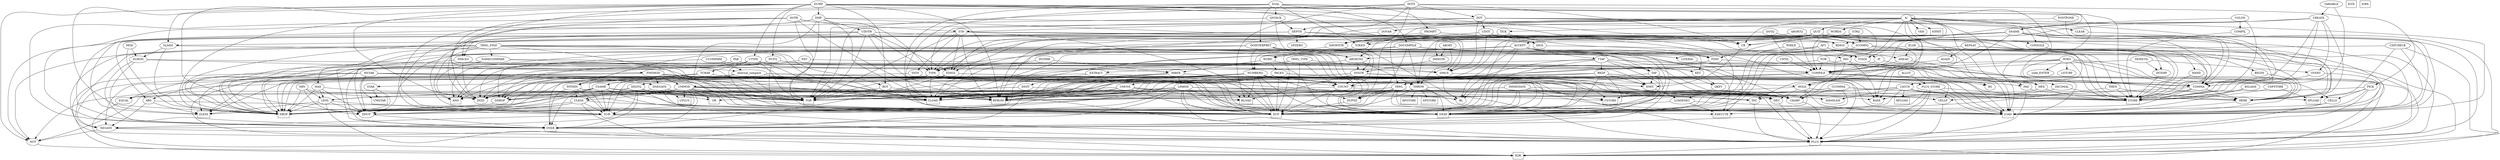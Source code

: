 strict digraph words {
"IOINIT" [shape=box]
"IOTX" [shape=box]
"IORX" [shape=box]
"EXECUTE" [shape=box]
"STORE" [shape=box]
"CSTORE" [shape=box]
"LOAD" [shape=box]
"CLOAD" [shape=box]
"RFROM" [shape=box]
"TOR" [shape=box]
"RLOAD" [shape=box]
"SPLOAD" [shape=box]
"SPSTORE" [shape=box]
"RPLOAD" [shape=box]
"RPSTORE" [shape=box]
"DUP" [shape=box]
"OVER" [shape=box]
"SWAP" [shape=box]
"DROP" [shape=box]
"UPLUS" [shape=box]
"PLUS" [shape=box]
"XOR" [shape=box]
"AND" [shape=box]
"OR" [shape=box]
"ZLESS" [shape=box]
"UMSTAR" [shape=box]
"CATCH" -> "LOAD"
"PACKS" -> "CSTORE"
"IMMEDIATE" -> "OR"
"NUMBERQ" -> "LOAD"
"BKSP" -> "BS"
"FMSMOD" -> "UMMOD"
"BDIGS" -> "PAD"
"NAMECOMPARE" -> "internal_compare"
"SEMICOL" -> "OVERT"
"EMIT" -> "LOADEXEC"
"PLUS_STORE" -> "OVER"
"NUMBERQ" -> "STAR"
"DOSTR" -> "PLUS"
"LPARSE" -> "BL"
"ABORTQ" -> "COMPILE"
"AFT" -> "AHEAD"
"UMMOD" -> "RFROM"
"LOADEXEC" -> "DUP"
"DNEGATE" -> "PLUS"
"NUMBERQ" -> "SWAP"
"WORD" -> "PARSE"
"MOD" -> "DROP"
"PARSE" -> "RFROM"
"TICK" -> "THROW"
"internal_compare" -> "DDROP"
"LESS" -> "SUB"
"SEMICOL" -> "INTERP"
"EDIGS" -> "LOAD"
"BKSP" -> "SUB"
"DUMP" -> "LOAD"
"COMPILE" -> "TOR"
"DOTQ" -> "SCOMPQ"
"DOTR" -> "SUB"
"TYPE" -> "DUP"
"DUMP" -> "DMP"
"DOTS" -> "RLOAD"
"COMPILE" -> "RFROM"
"DOSTR" -> "TOR"
"EVAL" -> "QSTACK"
"UDOTR" -> "RFROM"
"internal_compare" -> "DROP"
"NUMBERQ" -> "DROP"
"EDIGS" -> "SUB"
"DOES" -> "STORE"
"DUMP" -> "BASE"
"SHOWSTR" -> "COUNT"
"SUB" -> "PLUS"
"IMMEDIATE" -> "LOAD"
"WITHIN" -> "RFROM"
"SNAME" -> "SHOWSTR"
"DOT" -> "LOAD"
"CSPCHECK" -> "ABORTNZ"
"NUMBERQ" -> "DEC"
"CCOMMA" -> "STORE"
"DOTS" -> "SHOWSTR"
"BKSP" -> "BL"
"BSLASH" -> "STORE"
"TRWL" -> "DUP"
"DOTS" -> "PICK"
"DIGITQ" -> "RFROM"
"DOCOMPILE" -> "AND"
"DECIMAL" -> "BASE"
"NUMBERQ" -> "RLOAD"
"IMMEDIATE" -> "CLOAD"
"UDOTR" -> "BDIGS"
"PACKS" -> "DUP"
"COMMA" -> "HERE"
"MSTAR" -> "RFROM"
"THROW" -> "STORE"
"SNAME" -> "STORE"
"CMOVE" -> "JNZD"
"LESS" -> "DDUP"
"TYPE" -> "JNZD"
"internal_compare" -> "CHARP"
"OVERT" -> "LOAD"
"CSPSTORE" -> "SPLOAD"
"DOCOMPILE" -> "THROW"
"REPEAT" -> "AGAIN"
"DOTPAR" -> "PARSE"
"COMMA" -> "DUP"
"DOTQ" -> "SHOWSTR"
"UDOTR" -> "TYPE"
"DOTR" -> "TOR"
"TRWL" -> "CELLP"
"THROW" -> "LOAD"
"TTAP" -> "SWAP"
"DOTS" -> "TOR"
"SLMOD" -> "FMSMOD"
"DUMP" -> "RFROM"
"CCOMMA" -> "CHARP"
"SPACE" -> "BL"
"CATCH" -> "RPLOAD"
"DUMP" -> "SPACE"
"NEGATE" -> "PLUS"
"FMSMOD" -> "NEGATE"
"DIGS" -> "DIG"
"UMMOD" -> "JNZD"
"LPARSE" -> "CLOAD"
"DIG" -> "EXTRACT"
"SCOMPQ" -> "PLUS"
"NUFQ" -> "DUP"
"REPEAT" -> "STORE"
"UTYPE" -> "EMIT"
"HOLD" -> "DEC"
"PARSE" -> "SUB"
"INTERP" -> "STORE"
"NUMBERQ" -> "COUNT"
"TYPE" -> "DROP"
"UDOT" -> "DIGS"
"hi" -> "WORDS"
"SPACES" -> "TOR"
"THROW" -> "TOR"
"DOTR" -> "RFROM"
"CCOMMA" -> "HERE"
"DOTS" -> "DEPTH"
"AFT" -> "DROP"
"hi" -> "STORE"
"ACCEPT" -> "TTAP"
"DEPTH" -> "SPZERO"
"DEPTH" -> "SWAP"
"UDOT" -> "TYPE"
"WORDS" -> "LOAD"
"LPARSE" -> "JNZD"
"DUMP" -> "UTYPE"
"MIN" -> "DROP"
"TCHAR" -> "DROP"
"BKSP" -> "XOR"
"CREATE" -> "COMPILE"
"SPACES" -> "MAX"
"DIG" -> "HOLD"
"PARSE" -> "PLUS"
"CATCH" -> "SPLOAD"
"CMOVE" -> "RLOAD"
"PAR" -> "DDROP"
"ABS" -> "DUP"
"LESS" -> "DROP"
"hi" -> "HEX"
"DIGITQ" -> "OVER"
"ULESS" -> "SWAP"
"STATE" -> "LOAD"
"FMSMOD" -> "SWAP"
"QUIT" -> "DUPNZ"
"REPEAT" -> "HERE"
"EVAL" -> "DUP"
"SLMOD" -> "ZLESS"
"ACCEPT" -> "WITHIN"
"UTYPE" -> "DUP"
"NEGATE" -> "NOT"
"DMP" -> "UDOTR"
"DMP" -> "SPACE"
"CMOVE" -> "CHARP"
"HEX" -> "BASE"
"FOR" -> "TOR"
"DOTPAR" -> "TYPE"
"DIGIT" -> "AND"
"DOSTR" -> "SWAP"
"UDOTR" -> "SPACES"
"ACCEPT" -> "KEY"
"AFT" -> "BEGIN"
"DUMP" -> "HEX"
"DOTS" -> "DOT"
"ULESS" -> "XOR"
"internal_compare" -> "SUB"
"EVAL" -> "TOKEN"
"EXTRACT" -> "SWAP"
"CATCH" -> "STORE"
"DIGIT" -> "OVER"
"DUPNZ" -> "DUP"
"VARIABLE" -> "CREATE"
"QSTACK" -> "ABORTNZ"
"DOINTERPRET" -> "AND"
"LESS" -> "ZLESS"
"PACKS" -> "SWAP"
"STR" -> "BDIGS"
"STR" -> "SIGN"
"STR" -> "ABS"
"CMOVE" -> "DDROP"
"HEX" -> "STORE"
"EQUAL" -> "XOR"
"TRWL_TYPE" -> "AND"
"ALLOT" -> "PLUS_STORE"
"SUB" -> "NEGATE"
"MSTAR" -> "DNEGATE"
"PICK" -> "INC"
"SNAME" -> "CHARP"
"FMSMOD" -> "PLUS"
"DMP" -> "DUP"
"DOCOMPILE" -> "FIND"
"VARIABLE" -> "COMMA"
"QUIT" -> "TYPE"
"DIG" -> "LOAD"
"NUMBERQ" -> "PLUS"
"IF" -> "COMPILE"
"TRWL_TYPE" -> "DUP"
"TOKEN" -> "BL"
"TRWL_FIND" -> "SWAP"
"CREATE" -> "OVERT"
"SCOMPQ" -> "WORD"
"SHOWSTR" -> "TYPE"
"DOT" -> "STR"
"TICK" -> "FIND"
"DIGIT" -> "LESS"
"NUMBERQ" -> "EQUAL"
"WITHIN" -> "ULESS"
"CMOVE" -> "CSTORE"
"ACCEPT" -> "DUP"
"EDIGS" -> "OVER"
"PROMPT" -> "NOT"
"REPEAT" -> "SWAP"
"DOT" -> "BASE"
"DOINTERPRET" -> "ABORTNZ"
"FMSMOD" -> "ZLESS"
"ACCEPT" -> "DROP"
"CREATE" -> "STORE"
"TTAP" -> "TAP"
"ACCEPT" -> "OVER"
"DUMP" -> "DROP"
"internal_compare" -> "TOR"
"ACCEPT" -> "TAP"
"CSAME" -> "DROP"
"EVAL" -> "DOINTERPRET"
"MSTAR" -> "TOR"
"internal_compare" -> "COUNT"
"FOR" -> "COMPILE"
"LPARSE" -> "ZLESS"
"BKSP" -> "EMIT"
"TRWL_FIND" -> "NOT"
"ACCEPT" -> "SWAP"
"STR" -> "TOR"
"FIND" -> "TRWL"
"THROW" -> "SPSTORE"
"NUMBERQ" -> "CHARP"
"SLASH" -> "SWAP"
"POSTPONE" -> "COMMA"
"TRWL_FIND" -> "AND"
"DIGITQ" -> "ULESS"
"STRQ" -> "SCOMPQ"
"DOTR" -> "TYPE"
"AHEAD" -> "COMMA"
"ACCEPT" -> "BL"
"DECIMAL" -> "STORE"
"ABORTQ" -> "SCOMPQ"
"SNAME" -> "DUP"
"DNEGATE" -> "NOT"
"ULESS" -> "ZLESS"
"CATCH" -> "EXECUTE"
"UMMOD" -> "PLUS"
"NUMBERQ" -> "TOR"
"SLMOD" -> "SWAP"
"TTAP" -> "DUP"
"PLUS_STORE" -> "SWAP"
"CCOMMA" -> "CSTORE"
"STAR" -> "DROP"
"TRWL_FIND" -> "DROP"
"TTAP" -> "DROP"
"hi" -> "BASE"
"hi" -> "QUIT"
"TRWL_TYPE" -> "COUNT"
"internal_compare" -> "DUP"
"COMMA" -> "STORE"
"NUMBERQ" -> "JNZD"
"DOTS" -> "JNZD"
"COLON" -> "COMMA"
"AHEAD" -> "COMPILE"
"DOINTERPRET" -> "FIND"
"DIGITQ" -> "SUB"
"IMMEDIATE" -> "CELLP"
"UMMOD" -> "DDROP"
"THROW" -> "DROP"
"CSAME" -> "OVER"
"LPARSE" -> "CHARP"
"SNAME" -> "FIND"
"NAMECOMPARE" -> "OVER"
"DIGS" -> "DUP"
"TRWL_TYPE" -> "TYPE"
"NUMBERQ" -> "NEGATE"
"hi" -> "EDIGS"
"hi" -> "DECIMAL"
"NUMBERQ" -> "DIGITQ"
"DOINTERPRET" -> "DUPNZ"
"TRWL_FIND" -> "DUP"
"EDIGS" -> "DROP"
"TTAP" -> "XOR"
"COUNT" -> "SWAP"
"TAP" -> "CSTORE"
"DOCOMPILE" -> "COMMA"
"LPARSE" -> "DEC"
"MAX" -> "LESS"
"DOES" -> "RFROM"
"PICK" -> "LOAD"
"CSPCHECK" -> "LOAD"
"PAD" -> "HERE"
"NXT" -> "COMPILE"
"UDOT" -> "SPACE"
"TAP" -> "OVER"
"CMOVE" -> "RFROM"
"MIN" -> "SWAP"
"DIG" -> "BASE"
"UDOTR" -> "DIGS"
"SPACE" -> "EMIT"
"PROMPT" -> "STATE"
"LPARSE" -> "NOT"
"UDOTR" -> "SUB"
"DMP" -> "CLOAD"
"CSAME" -> "RFROM"
"CSAME" -> "DUP"
"PACKS" -> "DDUP"
"COLON" -> "COMPIL"
"MIN" -> "DDUP"
"CMOVE" -> "CLOAD"
"DDUP" -> "OVER"
"SPACES" -> "JNZD"
"WORD" -> "PACKS"
"NAMECOMPARE" -> "CLOAD"
"LITERAL" -> "COMPILE"
"HAND" -> "STORE"
"NUMBERQ" -> "STORE"
"NOT" -> "XOR"
"SNAME" -> "PLUS"
"CSAME" -> "CLOAD"
"TCHAR" -> "WITHIN"
"DOT" -> "SPACE"
"THROW" -> "HANDLER"
"CR" -> "EMIT"
"DUMP" -> "NUFQ"
"UDOTR" -> "TOR"
"TYPE" -> "CHARP"
"DOES" -> "COMPILE"
"CCOMMA" -> "DUP"
"ACCEPT" -> "DDUP"
"CONSOLE" -> "HAND"
"QUIT" -> "CR"
"TRWL_FIND" -> "CHARP"
"NUFQ" -> "EQUAL"
"PICK" -> "SPLOAD"
"ULESS" -> "DROP"
"TRWL" -> "RFROM"
"CCOMPARE" -> "CLOAD"
"NUMBERQ" -> "DDROP"
"ABORTNZ" -> "DROP"
"DUMP" -> "TOR"
"BEGIN" -> "HERE"
"PACKS" -> "RFROM"
"DOCOMPILE" -> "NUMBERQ"
"TTAP" -> "BL"
"FMSMOD" -> "DNEGATE"
"AFT" -> "SWAP"
"QUIT" -> "CONSOLE"
"DUMP" -> "STORE"
"SLASH" -> "SLMOD"
"ABS" -> "NEGATE"
"QUIT" -> "STORE"
"DUMP" -> "DDUP"
"EVAL" -> "PROMPT"
"COUNT" -> "DUP"
"THEN" -> "STORE"
"hi" -> "HOLD"
"IMMEDIATE" -> "SWAP"
"COLON" -> "SNAME"
"DEPTH" -> "SLASH"
"INC" -> "PLUS"
"MSTAR" -> "UMSTAR"
"DOT" -> "UDOT"
"COMPILE" -> "CELLP"
"DNEGATE" -> "TOR"
"EVAL" -> "DROP"
"SNAME" -> "LOAD"
"TCHAR" -> "AND"
"BKSP" -> "SWAP"
"WITHIN" -> "OVER"
"DUMP" -> "ROT"
"CATCH" -> "TOR"
"NAMECOMPARE" -> "AND"
"CREATE" -> "COMMA"
"TAP" -> "EMIT"
"DEPTH" -> "SPLOAD"
"CSAME" -> "DDROP"
"SNAME" -> "DROP"
"LPARSE" -> "STORE"
"PARSE" -> "LPARSE"
"TRWL" -> "DROP"
"DOSTR" -> "COUNT"
"CATCH" -> "RFROM"
"ULESS" -> "SUB"
"DOINTERPRET" -> "CLOAD"
"PROMPT" -> "SHOWSTR"
"SNAME" -> "HERE"
"QUIT" -> "ACCEPT"
"DUMP" -> "NOT"
"WITHIN" -> "SUB"
"TOKEN" -> "WORD"
"IMMSTR" -> "DOSTR"
"PLUS_STORE" -> "STORE"
"KEY" -> "QKEY"
"HOLD" -> "DUP"
"FMSMOD" -> "RLOAD"
"hi" -> "IOINIT"
"COMMA" -> "CELLP"
"hi" -> "DIG"
"PARSE" -> "TOR"
"CCOMPARE" -> "internal_compare"
"BDIGS" -> "STORE"
"MIN" -> "LESS"
"POSTPONE" -> "TICK"
"STAR" -> "UMSTAR"
"hi" -> "TYPE"
"HOLD" -> "LOAD"
"hi" -> "VER"
"LPARSE" -> "TOR"
"EVAL" -> "CLOAD"
"DOINTERPRET" -> "NUMBERQ"
"DNEGATE" -> "UPLUS"
"THEN" -> "SWAP"
"DOTR" -> "SPACES"
"DOCOMPILE" -> "LITERAL"
"SHOWSTR" -> "DOSTR"
"DNEGATE" -> "RFROM"
"ACCEPT" -> "SUB"
"QSTACK" -> "DEPTH"
"TYPE" -> "CLOAD"
"NUMBERQ" -> "CLOAD"
"hi" -> "TOR"
"TYPE" -> "EMIT"
"EVAL" -> "DOCOMPILE"
"FIND" -> "LOAD"
"CSAME" -> "JNZD"
"CSAME" -> "SUB"
"DOES" -> "LSTCRP"
"TRWL_TYPE" -> "SPACE"
"DUMP" -> "JNZD"
"IF" -> "COMMA"
"WHILE" -> "IF"
"STRQ" -> "IMMSTR"
"BKSP" -> "RFROM"
"COMPILE" -> "LOAD"
"LESS" -> "XOR"
"MAX" -> "DDUP"
"DOES" -> "PLUS"
"LPARSE" -> "LOAD"
"LPARSE" -> "SUB"
"TCHAR" -> "BL"
"ROT" -> "RFROM"
"NUFQ" -> "DDROP"
"DMP" -> "OVER"
"SIGN" -> "ZLESS"
"DOCOMPILE" -> "DUPNZ"
"FOR" -> "HERE"
"UTYPE" -> "TOR"
"QUIT" -> "SHOWSTR"
"TRWL_FIND" -> "STATE"
"UMMOD" -> "SWAP"
"DMP" -> "TOR"
"MSTAR" -> "XOR"
"UMMOD" -> "DROP"
"PAR" -> "PARSE"
"WITHIN" -> "TOR"
"UMMOD" -> "INC"
"DOES" -> "CELLS"
"PAD" -> "PLUS"
"DMP" -> "INC"
"DEC" -> "PLUS"
"DOTQ" -> "COMPILE"
"PACKS" -> "CMOVE"
"UTYPE" -> "JNZD"
"DIGITQ" -> "LESS"
"CSPCHECK" -> "XOR"
"COMPIL" -> "STORE"
"NUMBERQ" -> "DUPNZ"
"TRWL" -> "TOR"
"CSAME" -> "CHARP"
"DMP" -> "JNZD"
"DOES" -> "COMMA"
"NUFQ" -> "QKEY"
"EVAL" -> "STATE"
"DIGIT" -> "PLUS"
"DOINTERPRET" -> "EXECUTE"
"DOSTR" -> "RLOAD"
"IMMEDIATE" -> "DUP"
"LPARSE" -> "DROP"
"ELSE" -> "THEN"
"UTYPE" -> "CHARP"
"QUIT" -> "LOAD"
"PARSE" -> "PLUS_STORE"
"TRWL_FIND" -> "NEGATE"
"QUIT" -> "COUNT"
"COMPILE" -> "DUP"
"THROW" -> "RPSTORE"
"ACCEPT" -> "PLUS"
"UMMOD" -> "NEGATE"
"FMSMOD" -> "DUP"
"SCOMPQ" -> "CLOAD"
"SCOMPQ" -> "STORE"
"THROW" -> "RFROM"
"UTYPE" -> "DROP"
"WHILE" -> "SWAP"
"PACKS" -> "TOR"
"UMMOD" -> "UPLUS"
"CHARP" -> "PLUS"
"SCOMPQ" -> "HERE"
"ABORT" -> "THROW"
"CATCH" -> "DROP"
"SNAME" -> "COMMA"
"THROW" -> "SWAP"
"MSTAR" -> "ABS"
"UDOTR" -> "EDIGS"
"ULESS" -> "DDUP"
"TICK" -> "TOKEN"
"ABORTNZ" -> "DOSTR"
"EXTRACT" -> "DIGIT"
"CSPCHECK" -> "SPLOAD"
"DDROP" -> "DROP"
"LPARSE" -> "SWAP"
"MAX" -> "SWAP"
"UMMOD" -> "RLOAD"
"hi" -> "RFROM"
"CSAME" -> "TOR"
"DEPTH" -> "SUB"
"DOVAR" -> "RFROM"
"TRWL" -> "EXECUTE"
"SNAME" -> "TOKEN"
"internal_compare" -> "CSAME"
"LPARSE" -> "EQUAL"
"hi" -> "SHOWSTR"
"FMSMOD" -> "TOR"
"CCOMPARE" -> "OVER"
"PICK" -> "CELLS"
"UMMOD" -> "DDUP"
"UDOTR" -> "OVER"
"DOES" -> "code_ENTER"
"COUNT" -> "CLOAD"
"STRQ" -> "COMPILE"
"STR" -> "DUP"
"UMMOD" -> "OR"
"QUIT" -> "CATCH"
"UMMOD" -> "ULESS"
"DOCOMPILE" -> "CLOAD"
"ACCEPT" -> "XOR"
"NUMBERQ" -> "SUB"
"TRWL_FIND" -> "NAMECOMPARE"
"ELSE" -> "SWAP"
"DOSTR" -> "RFROM"
"THEN" -> "HERE"
"UDOT" -> "BDIGS"
"LPARSE" -> "PLUS"
"NXT" -> "JNZD"
"HOLD" -> "CSTORE"
"SLMOD" -> "OVER"
"hi" -> "hi"
"WORD" -> "HERE"
"TRWL_FIND" -> "ROT"
"hi" -> "BDIGS"
"LPARSE" -> "RFROM"
"TTAP" -> "BKSP"
"hi" -> "LOAD"
"WORDS" -> "TRWL"
"LOADEXEC" -> "LOAD"
"STR" -> "EDIGS"
"COMPILE" -> "COMMA"
"DOT" -> "TYPE"
"hi" -> "CLEAR"
"NUMBERQ" -> "INC"
"IMMEDIATE" -> "CSTORE"
"TAP" -> "CHARP"
"BKSP" -> "TOR"
"QSTACK" -> "ZLESS"
"EDIGS" -> "PAD"
"ELSE" -> "AHEAD"
"TCHAR" -> "DUP"
"TYPE" -> "TOR"
"SPACES" -> "SPACE"
"BKSP" -> "OVER"
"STR" -> "DIGS"
"STR" -> "RFROM"
"ABORTNZ" -> "THROW"
"OVERT" -> "STORE"
"PLUS_STORE" -> "LOAD"
"NUMBERQ" -> "RFROM"
"CATCH" -> "HANDLER"
"NUMBERQ" -> "BASE"
"DUMP" -> "CR"
"PICK" -> "PLUS"
"DOTS" -> "CR"
"NUMBERQ" -> "OVER"
"PACKS" -> "CHARP"
"SIGN" -> "HOLD"
"TRWL_FIND" -> "PLUS"
"QUIT" -> "INTERP"
"LOADEXEC" -> "EXECUTE"
"UMMOD" -> "DUP"
"DOT" -> "XOR"
"CELLP" -> "PLUS"
"TRWL_FIND" -> "CLOAD"
"DOES" -> "LOAD"
"ABORTQ" -> "ABORTNZ"
"CMOVE" -> "TOR"
"SNAME" -> "CLOAD"
"MSTAR" -> "SWAP"
"PLUS_STORE" -> "PLUS"
"EXTRACT" -> "UMMOD"
"DUMP" -> "SLASH"
"TTAP" -> "BS"
"ABS" -> "ZLESS"
"FMSMOD" -> "RFROM"
"LPARSE" -> "OVER"
"DOTR" -> "STR"
"SLASH" -> "DROP"
"TRWL_FIND" -> "DDUP"
"SCOMPQ" -> "CHARP"
"TRWL" -> "DUPNZ"
"CREATE" -> "DOVAR"
"WORDS" -> "CR"
"UTYPE" -> "TCHAR"
"MAX" -> "DROP"
"TRWL" -> "LOAD"
"CONSOLE" -> "STORE"
"UMMOD" -> "TOR"
"LPARSE" -> "DUP"
"UNTIL" -> "COMPILE"
"BSLASH" -> "LOAD"
"CELLS" -> "DUP"
"CREATE" -> "HERE"
"PROMPT" -> "CR"
"NUMBERQ" -> "HEX"
"ABORT" -> "IMMSTR"
"NUMBERQ" -> "DUP"
"AGAIN" -> "COMPILE"
"internal_compare" -> "RFROM"
"NUFQ" -> "KEY"
"CSPSTORE" -> "STORE"
"CREATE" -> "SNAME"
"HERE" -> "LOAD"
"DIGITQ" -> "DUP"
"ROT" -> "TOR"
"DIGITQ" -> "OR"
"QKEY" -> "LOADEXEC"
"DOINTERPRET" -> "THROW"
"UDOT" -> "EDIGS"
"ROT" -> "SWAP"
"DOCOMPILE" -> "EXECUTE"
"COUNT" -> "CHARP"
"MSTAR" -> "DDUP"
"MSTAR" -> "ZLESS"
"hi" -> "CR"
"SEMICOL" -> "COMPILE"
"CELLS" -> "PLUS"
"internal_compare" -> "SWAP"
"MOD" -> "SLMOD"
"HOLD" -> "STORE"
"UTYPE" -> "CLOAD"
"CLEAR" -> "STORE"
"DIGITQ" -> "TOR"
"PARSE" -> "LOAD"
"hi" -> "CONSOLE"
"DOTR" -> "OVER"
"TAP" -> "DUP"
"CMOVE" -> "DUP"
}
